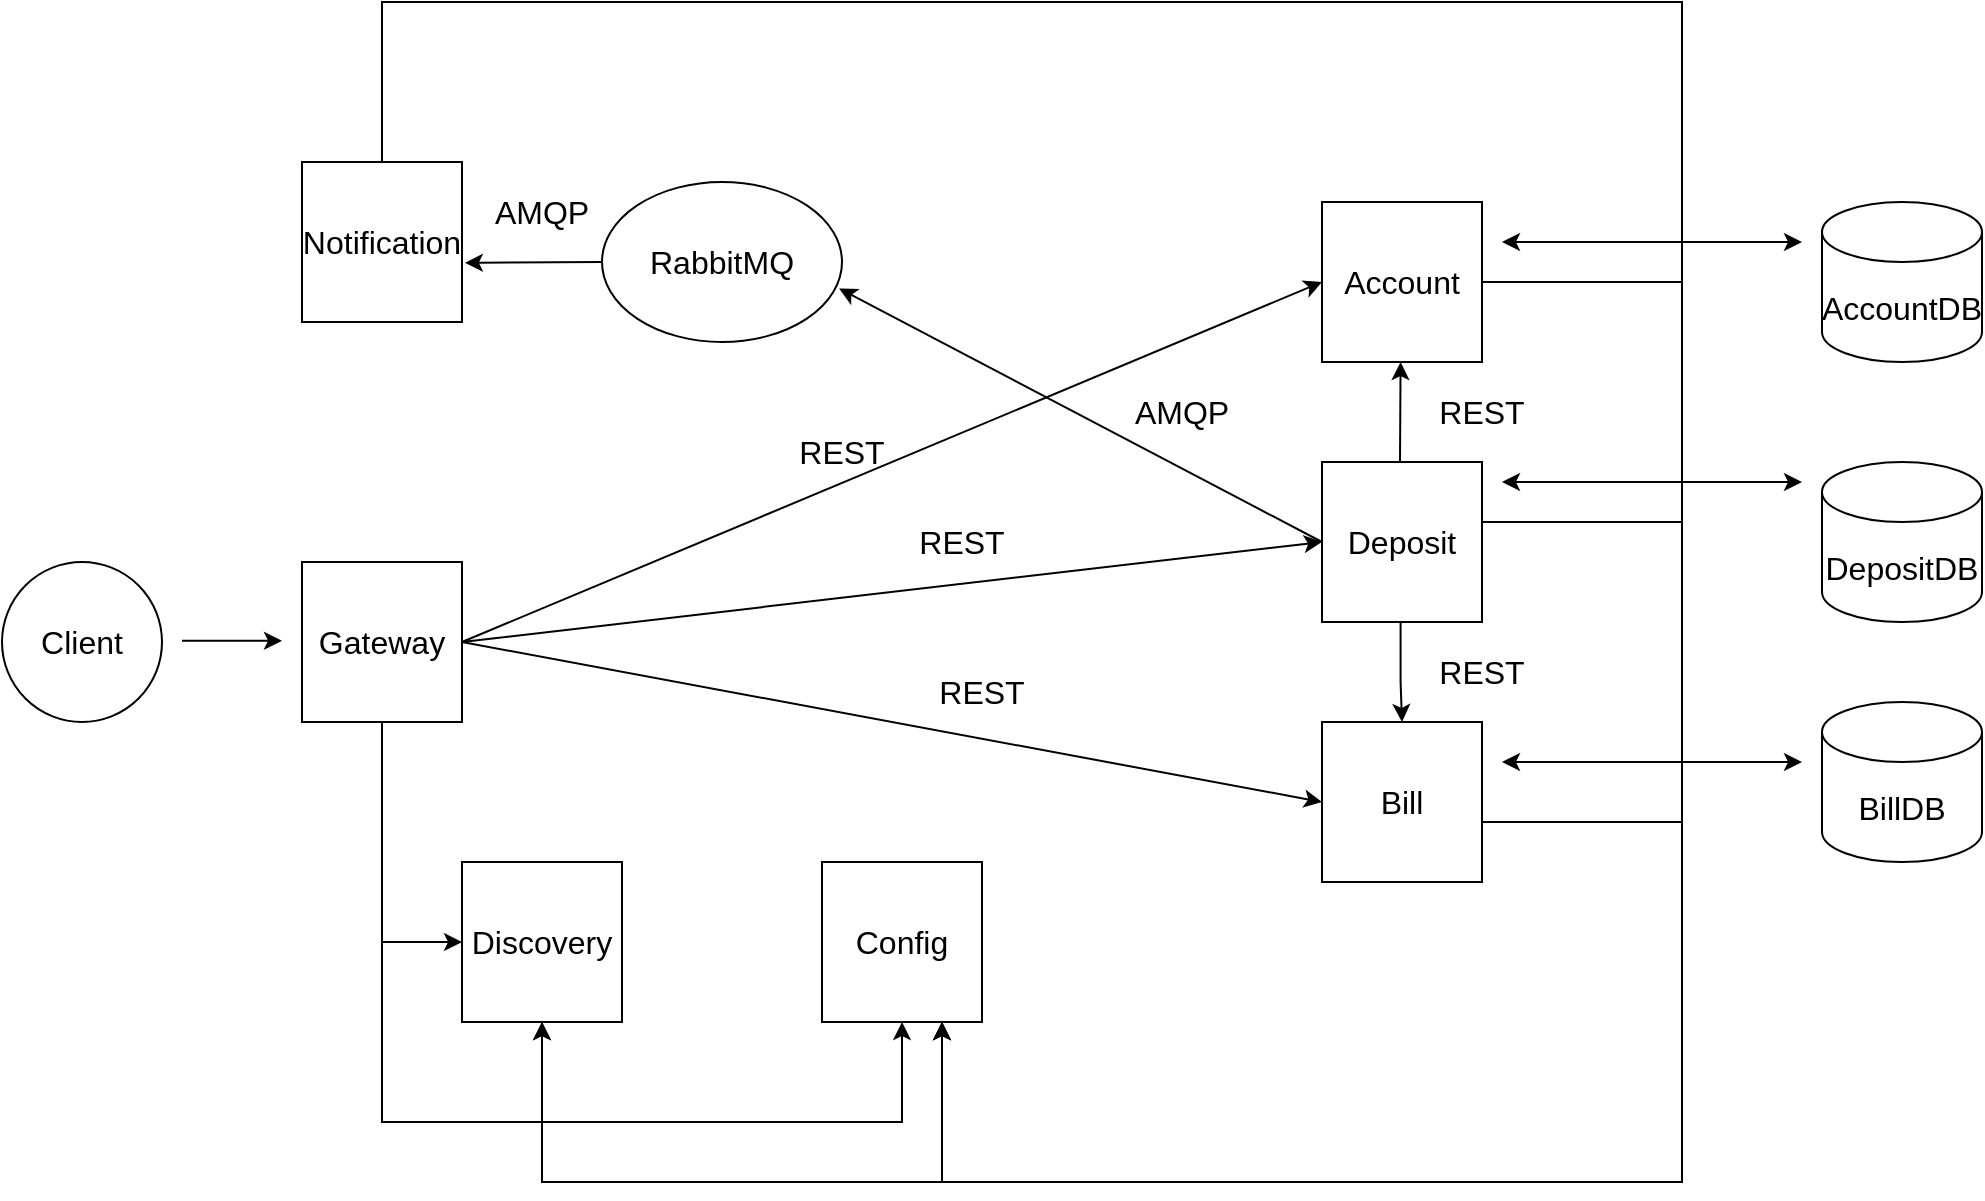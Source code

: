 <mxfile version="17.1.3" type="github"><diagram id="ZaycX3GRwIFhpxfGGTwH" name="Page-1"><mxGraphModel dx="1447" dy="737" grid="1" gridSize="10" guides="1" tooltips="1" connect="1" arrows="1" fold="1" page="1" pageScale="1" pageWidth="1169" pageHeight="827" math="0" shadow="0"><root><mxCell id="0"/><mxCell id="1" parent="0"/><mxCell id="XGaUY0EjRB8jkH4Uqzto-262" value="&lt;font style=&quot;font-size: 16px&quot;&gt;Client&lt;/font&gt;" style="ellipse;whiteSpace=wrap;html=1;aspect=fixed;" vertex="1" parent="1"><mxGeometry x="50" y="320" width="80" height="80" as="geometry"/></mxCell><mxCell id="XGaUY0EjRB8jkH4Uqzto-263" value="" style="endArrow=classic;html=1;rounded=0;fontSize=16;" edge="1" parent="1"><mxGeometry width="50" height="50" relative="1" as="geometry"><mxPoint x="140" y="359.41" as="sourcePoint"/><mxPoint x="190" y="359.41" as="targetPoint"/><Array as="points"/></mxGeometry></mxCell><mxCell id="XGaUY0EjRB8jkH4Uqzto-264" value="Gateway" style="whiteSpace=wrap;html=1;aspect=fixed;fontSize=16;" vertex="1" parent="1"><mxGeometry x="200" y="320" width="80" height="80" as="geometry"/></mxCell><mxCell id="XGaUY0EjRB8jkH4Uqzto-265" value="Discovery" style="whiteSpace=wrap;html=1;aspect=fixed;fontSize=16;" vertex="1" parent="1"><mxGeometry x="280" y="470" width="80" height="80" as="geometry"/></mxCell><mxCell id="XGaUY0EjRB8jkH4Uqzto-267" value="Config" style="whiteSpace=wrap;html=1;aspect=fixed;fontSize=16;" vertex="1" parent="1"><mxGeometry x="460" y="470" width="80" height="80" as="geometry"/></mxCell><mxCell id="XGaUY0EjRB8jkH4Uqzto-269" value="Bill" style="whiteSpace=wrap;html=1;aspect=fixed;fontSize=16;" vertex="1" parent="1"><mxGeometry x="710" y="400" width="80" height="80" as="geometry"/></mxCell><mxCell id="XGaUY0EjRB8jkH4Uqzto-270" value="Deposit" style="whiteSpace=wrap;html=1;aspect=fixed;fontSize=16;" vertex="1" parent="1"><mxGeometry x="710" y="270" width="80" height="80" as="geometry"/></mxCell><mxCell id="XGaUY0EjRB8jkH4Uqzto-271" value="Account" style="whiteSpace=wrap;html=1;aspect=fixed;fontSize=16;" vertex="1" parent="1"><mxGeometry x="710" y="140" width="80" height="80" as="geometry"/></mxCell><mxCell id="XGaUY0EjRB8jkH4Uqzto-277" value="" style="endArrow=classic;html=1;rounded=0;fontSize=16;edgeStyle=orthogonalEdgeStyle;exitX=0.5;exitY=1;exitDx=0;exitDy=0;entryX=0;entryY=0.5;entryDx=0;entryDy=0;" edge="1" parent="1" source="XGaUY0EjRB8jkH4Uqzto-264" target="XGaUY0EjRB8jkH4Uqzto-265"><mxGeometry width="50" height="50" relative="1" as="geometry"><mxPoint x="90" y="510" as="sourcePoint"/><mxPoint x="230" y="570" as="targetPoint"/><Array as="points"><mxPoint x="240" y="510"/></Array></mxGeometry></mxCell><mxCell id="XGaUY0EjRB8jkH4Uqzto-278" value="" style="endArrow=classic;html=1;rounded=0;fontSize=16;edgeStyle=orthogonalEdgeStyle;exitX=0.5;exitY=1;exitDx=0;exitDy=0;entryX=0.5;entryY=1;entryDx=0;entryDy=0;" edge="1" parent="1" source="XGaUY0EjRB8jkH4Uqzto-264" target="XGaUY0EjRB8jkH4Uqzto-267"><mxGeometry width="50" height="50" relative="1" as="geometry"><mxPoint x="230" y="620" as="sourcePoint"/><mxPoint x="510" y="600" as="targetPoint"/><Array as="points"><mxPoint x="240" y="600"/><mxPoint x="500" y="600"/></Array></mxGeometry></mxCell><mxCell id="XGaUY0EjRB8jkH4Uqzto-279" value="" style="endArrow=classic;html=1;rounded=0;fontSize=16;edgeStyle=orthogonalEdgeStyle;entryX=0.75;entryY=1;entryDx=0;entryDy=0;" edge="1" parent="1" target="XGaUY0EjRB8jkH4Uqzto-267"><mxGeometry width="50" height="50" relative="1" as="geometry"><mxPoint x="790" y="450" as="sourcePoint"/><mxPoint x="830" y="610" as="targetPoint"/><Array as="points"><mxPoint x="890" y="450"/><mxPoint x="890" y="630"/><mxPoint x="520" y="630"/></Array></mxGeometry></mxCell><mxCell id="XGaUY0EjRB8jkH4Uqzto-280" value="" style="endArrow=classic;html=1;rounded=0;fontSize=16;edgeStyle=orthogonalEdgeStyle;" edge="1" parent="1"><mxGeometry width="50" height="50" relative="1" as="geometry"><mxPoint x="790.0" y="300" as="sourcePoint"/><mxPoint x="520" y="550" as="targetPoint"/><Array as="points"><mxPoint x="890" y="300"/><mxPoint x="890" y="630"/><mxPoint x="520" y="630"/></Array></mxGeometry></mxCell><mxCell id="XGaUY0EjRB8jkH4Uqzto-281" value="" style="endArrow=classic;html=1;rounded=0;fontSize=16;edgeStyle=orthogonalEdgeStyle;" edge="1" parent="1"><mxGeometry width="50" height="50" relative="1" as="geometry"><mxPoint x="790.0" y="180" as="sourcePoint"/><mxPoint x="520" y="550" as="targetPoint"/><Array as="points"><mxPoint x="890" y="180"/><mxPoint x="890" y="630"/><mxPoint x="520" y="630"/></Array></mxGeometry></mxCell><mxCell id="XGaUY0EjRB8jkH4Uqzto-282" value="" style="endArrow=classic;html=1;rounded=0;fontSize=16;edgeStyle=orthogonalEdgeStyle;entryX=0.5;entryY=1;entryDx=0;entryDy=0;" edge="1" parent="1" target="XGaUY0EjRB8jkH4Uqzto-265"><mxGeometry width="50" height="50" relative="1" as="geometry"><mxPoint x="790.0" y="300" as="sourcePoint"/><mxPoint x="520" y="590" as="targetPoint"/><Array as="points"><mxPoint x="890" y="300"/><mxPoint x="890" y="630"/><mxPoint x="320" y="630"/></Array></mxGeometry></mxCell><mxCell id="XGaUY0EjRB8jkH4Uqzto-283" value="" style="endArrow=classic;html=1;rounded=0;fontSize=16;edgeStyle=orthogonalEdgeStyle;entryX=0.5;entryY=1;entryDx=0;entryDy=0;" edge="1" parent="1" target="XGaUY0EjRB8jkH4Uqzto-265"><mxGeometry width="50" height="50" relative="1" as="geometry"><mxPoint x="790.0" y="180" as="sourcePoint"/><mxPoint x="520" y="280" as="targetPoint"/><Array as="points"><mxPoint x="890" y="180"/><mxPoint x="890" y="630"/><mxPoint x="320" y="630"/></Array></mxGeometry></mxCell><mxCell id="XGaUY0EjRB8jkH4Uqzto-284" value="" style="endArrow=none;html=1;rounded=0;fontSize=16;" edge="1" parent="1"><mxGeometry width="50" height="50" relative="1" as="geometry"><mxPoint x="790" y="450" as="sourcePoint"/><mxPoint x="890" y="450" as="targetPoint"/><Array as="points"><mxPoint x="870" y="450"/></Array></mxGeometry></mxCell><mxCell id="XGaUY0EjRB8jkH4Uqzto-285" value="BillDB" style="shape=cylinder3;whiteSpace=wrap;html=1;boundedLbl=1;backgroundOutline=1;size=15;fontSize=16;" vertex="1" parent="1"><mxGeometry x="960" y="390" width="80" height="80" as="geometry"/></mxCell><mxCell id="XGaUY0EjRB8jkH4Uqzto-286" value="DepositDB" style="shape=cylinder3;whiteSpace=wrap;html=1;boundedLbl=1;backgroundOutline=1;size=15;fontSize=16;" vertex="1" parent="1"><mxGeometry x="960" y="270" width="80" height="80" as="geometry"/></mxCell><mxCell id="XGaUY0EjRB8jkH4Uqzto-287" value="AccountDB" style="shape=cylinder3;whiteSpace=wrap;html=1;boundedLbl=1;backgroundOutline=1;size=15;fontSize=16;" vertex="1" parent="1"><mxGeometry x="960" y="140" width="80" height="80" as="geometry"/></mxCell><mxCell id="XGaUY0EjRB8jkH4Uqzto-288" value="" style="endArrow=classic;startArrow=classic;html=1;rounded=0;fontSize=16;" edge="1" parent="1"><mxGeometry width="50" height="50" relative="1" as="geometry"><mxPoint x="800" y="160" as="sourcePoint"/><mxPoint x="950" y="160" as="targetPoint"/></mxGeometry></mxCell><mxCell id="XGaUY0EjRB8jkH4Uqzto-289" value="" style="endArrow=classic;startArrow=classic;html=1;rounded=0;fontSize=16;" edge="1" parent="1"><mxGeometry width="50" height="50" relative="1" as="geometry"><mxPoint x="800.0" y="280" as="sourcePoint"/><mxPoint x="950" y="280" as="targetPoint"/></mxGeometry></mxCell><mxCell id="XGaUY0EjRB8jkH4Uqzto-290" value="" style="endArrow=classic;startArrow=classic;html=1;rounded=0;fontSize=16;" edge="1" parent="1"><mxGeometry width="50" height="50" relative="1" as="geometry"><mxPoint x="800.0" y="420" as="sourcePoint"/><mxPoint x="950" y="420" as="targetPoint"/></mxGeometry></mxCell><mxCell id="XGaUY0EjRB8jkH4Uqzto-291" value="" style="endArrow=classic;html=1;rounded=0;fontSize=16;" edge="1" parent="1"><mxGeometry width="50" height="50" relative="1" as="geometry"><mxPoint x="749.29" y="350" as="sourcePoint"/><mxPoint x="750" y="400" as="targetPoint"/><Array as="points"><mxPoint x="749.29" y="380"/></Array></mxGeometry></mxCell><mxCell id="XGaUY0EjRB8jkH4Uqzto-292" value="REST" style="text;html=1;strokeColor=none;fillColor=none;align=center;verticalAlign=middle;whiteSpace=wrap;rounded=0;fontSize=16;" vertex="1" parent="1"><mxGeometry x="760" y="360" width="60" height="30" as="geometry"/></mxCell><mxCell id="XGaUY0EjRB8jkH4Uqzto-293" value="" style="endArrow=classic;html=1;rounded=0;fontSize=16;" edge="1" parent="1"><mxGeometry width="50" height="50" relative="1" as="geometry"><mxPoint x="749" y="270" as="sourcePoint"/><mxPoint x="749.29" y="220" as="targetPoint"/></mxGeometry></mxCell><mxCell id="XGaUY0EjRB8jkH4Uqzto-294" value="REST" style="text;html=1;strokeColor=none;fillColor=none;align=center;verticalAlign=middle;whiteSpace=wrap;rounded=0;fontSize=16;" vertex="1" parent="1"><mxGeometry x="760" y="230" width="60" height="30" as="geometry"/></mxCell><mxCell id="XGaUY0EjRB8jkH4Uqzto-295" value="" style="endArrow=classic;html=1;rounded=0;fontSize=16;exitX=1;exitY=0.5;exitDx=0;exitDy=0;entryX=0;entryY=0.5;entryDx=0;entryDy=0;" edge="1" parent="1" source="XGaUY0EjRB8jkH4Uqzto-264" target="XGaUY0EjRB8jkH4Uqzto-271"><mxGeometry width="50" height="50" relative="1" as="geometry"><mxPoint x="460" y="400" as="sourcePoint"/><mxPoint x="510" y="350" as="targetPoint"/></mxGeometry></mxCell><mxCell id="XGaUY0EjRB8jkH4Uqzto-296" value="" style="endArrow=classic;html=1;rounded=0;fontSize=16;entryX=0;entryY=0.5;entryDx=0;entryDy=0;" edge="1" parent="1" target="XGaUY0EjRB8jkH4Uqzto-270"><mxGeometry width="50" height="50" relative="1" as="geometry"><mxPoint x="280" y="360" as="sourcePoint"/><mxPoint x="720.0" y="190" as="targetPoint"/></mxGeometry></mxCell><mxCell id="XGaUY0EjRB8jkH4Uqzto-297" value="" style="endArrow=classic;html=1;rounded=0;fontSize=16;exitX=1;exitY=0.5;exitDx=0;exitDy=0;entryX=0;entryY=0.5;entryDx=0;entryDy=0;" edge="1" parent="1" source="XGaUY0EjRB8jkH4Uqzto-264" target="XGaUY0EjRB8jkH4Uqzto-269"><mxGeometry width="50" height="50" relative="1" as="geometry"><mxPoint x="300" y="380" as="sourcePoint"/><mxPoint x="730.0" y="200" as="targetPoint"/></mxGeometry></mxCell><mxCell id="XGaUY0EjRB8jkH4Uqzto-298" value="REST" style="text;html=1;strokeColor=none;fillColor=none;align=center;verticalAlign=middle;whiteSpace=wrap;rounded=0;fontSize=16;" vertex="1" parent="1"><mxGeometry x="440" y="250" width="60" height="30" as="geometry"/></mxCell><mxCell id="XGaUY0EjRB8jkH4Uqzto-300" value="REST" style="text;html=1;strokeColor=none;fillColor=none;align=center;verticalAlign=middle;whiteSpace=wrap;rounded=0;fontSize=16;" vertex="1" parent="1"><mxGeometry x="500" y="295" width="60" height="30" as="geometry"/></mxCell><mxCell id="XGaUY0EjRB8jkH4Uqzto-301" value="REST" style="text;html=1;strokeColor=none;fillColor=none;align=center;verticalAlign=middle;whiteSpace=wrap;rounded=0;fontSize=16;" vertex="1" parent="1"><mxGeometry x="510" y="370" width="60" height="30" as="geometry"/></mxCell><mxCell id="XGaUY0EjRB8jkH4Uqzto-302" value="RabbitMQ" style="ellipse;whiteSpace=wrap;html=1;fontSize=16;" vertex="1" parent="1"><mxGeometry x="350" y="130" width="120" height="80" as="geometry"/></mxCell><mxCell id="XGaUY0EjRB8jkH4Uqzto-303" value="" style="endArrow=classic;html=1;rounded=0;fontSize=16;exitX=0;exitY=0.5;exitDx=0;exitDy=0;entryX=0.988;entryY=0.666;entryDx=0;entryDy=0;entryPerimeter=0;" edge="1" parent="1" source="XGaUY0EjRB8jkH4Uqzto-270" target="XGaUY0EjRB8jkH4Uqzto-302"><mxGeometry width="50" height="50" relative="1" as="geometry"><mxPoint x="460" y="400" as="sourcePoint"/><mxPoint x="510" y="350" as="targetPoint"/></mxGeometry></mxCell><mxCell id="XGaUY0EjRB8jkH4Uqzto-304" value="AMQP" style="text;html=1;strokeColor=none;fillColor=none;align=center;verticalAlign=middle;whiteSpace=wrap;rounded=0;fontSize=16;" vertex="1" parent="1"><mxGeometry x="610" y="230" width="60" height="30" as="geometry"/></mxCell><mxCell id="XGaUY0EjRB8jkH4Uqzto-305" value="Notification" style="whiteSpace=wrap;html=1;aspect=fixed;fontSize=16;" vertex="1" parent="1"><mxGeometry x="200" y="120" width="80" height="80" as="geometry"/></mxCell><mxCell id="XGaUY0EjRB8jkH4Uqzto-306" value="" style="endArrow=classic;html=1;rounded=0;fontSize=16;exitX=0;exitY=0.5;exitDx=0;exitDy=0;entryX=1.018;entryY=0.63;entryDx=0;entryDy=0;entryPerimeter=0;" edge="1" parent="1" source="XGaUY0EjRB8jkH4Uqzto-302" target="XGaUY0EjRB8jkH4Uqzto-305"><mxGeometry width="50" height="50" relative="1" as="geometry"><mxPoint x="320" y="280" as="sourcePoint"/><mxPoint x="370" y="230" as="targetPoint"/></mxGeometry></mxCell><mxCell id="XGaUY0EjRB8jkH4Uqzto-307" value="AMQP" style="text;html=1;strokeColor=none;fillColor=none;align=center;verticalAlign=middle;whiteSpace=wrap;rounded=0;fontSize=16;" vertex="1" parent="1"><mxGeometry x="290" y="130" width="60" height="30" as="geometry"/></mxCell><mxCell id="XGaUY0EjRB8jkH4Uqzto-311" value="" style="endArrow=none;html=1;rounded=0;fontSize=16;edgeStyle=elbowEdgeStyle;elbow=vertical;exitX=0.5;exitY=0;exitDx=0;exitDy=0;" edge="1" parent="1" source="XGaUY0EjRB8jkH4Uqzto-305"><mxGeometry width="50" height="50" relative="1" as="geometry"><mxPoint x="250" y="90" as="sourcePoint"/><mxPoint x="890" y="190" as="targetPoint"/><Array as="points"><mxPoint x="580" y="40"/></Array></mxGeometry></mxCell><mxCell id="XGaUY0EjRB8jkH4Uqzto-312" value="" style="endArrow=none;html=1;rounded=0;fontSize=16;edgeStyle=elbowEdgeStyle;elbow=vertical;exitX=0.5;exitY=0;exitDx=0;exitDy=0;" edge="1" parent="1"><mxGeometry width="50" height="50" relative="1" as="geometry"><mxPoint x="240" y="120.0" as="sourcePoint"/><mxPoint x="890" y="190.0" as="targetPoint"/><Array as="points"><mxPoint x="580" y="40"/></Array></mxGeometry></mxCell></root></mxGraphModel></diagram></mxfile>